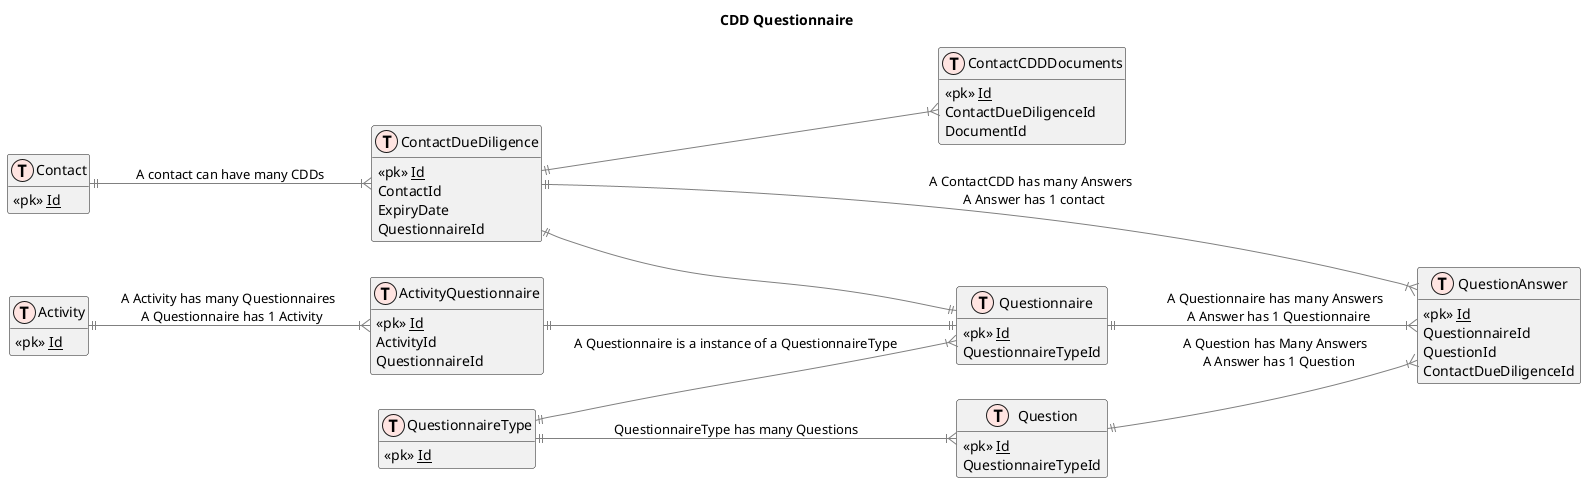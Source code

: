 @startuml

title CDD Questionnaire 

left to right direction

!define table(x) class x << (T,mistyrose) >>   
!define view(x) class x << (V,lightblue) >>   
!define table(x) class x << (T,mistyrose) >>  
!define tr(x) class x << (R,red) >>  
!define tf(x) class x << (F,darkorange) >>   
!define af(x) class x << (F,white) >>   
!define fn(x) class x << (F,plum) >>   
!define fs(x) class x << (F,tan) >>   
!define ft(x) class x << (F,wheat) >>   
!define if(x) class x << (F,gaisboro) >>   
!define p(x) class x << (P,indianred) >>   
!define pc(x) class x << (P,lemonshiffon) >>   
!define x(x) class x << (P,linen) >>     
!define primary_key(x) <<pk>> <u>x</u>
!define foreign_key(x) <<fk>> <b>x</b>
!define link( k, y) k }--||  y
hide methods   
hide stereotypes  
skinparam classarrowcolor gray  


table(Contact)
{
    primary_key(Id)
}

table( Activity)
{
    primary_key(Id)
}

table( ActivityQuestionnaire)
{
    primary_key(Id)
    ActivityId
    QuestionnaireId
}

table(ContactDueDiligence)
{
    primary_key(Id)
    ContactId
    ExpiryDate
    QuestionnaireId
}

table(ContactCDDDocuments)
{
    primary_key(Id)
    ContactDueDiligenceId
    DocumentId
}

table( QuestionnaireType)
{
    primary_key(Id)
}

table( Questionnaire)
{
    primary_key(Id)
    QuestionnaireTypeId
}

table( Question)
{
    primary_key(Id)
    QuestionnaireTypeId
}

table( QuestionAnswer)
{
    primary_key(Id)
    QuestionnaireId 
    QuestionId
    ContactDueDiligenceId
}

Contact ||--|{ ContactDueDiligence : A contact can have many CDDs

ContactDueDiligence ||--|| Questionnaire 
ContactDueDiligence ||--|{ ContactCDDDocuments
ContactDueDiligence ||--|{ QuestionAnswer : A ContactCDD has many Answers \n A Answer has 1 contact


Activity ||--|{ ActivityQuestionnaire : A Activity has many Questionnaires \n A Questionnaire has 1 Activity
ActivityQuestionnaire ||--|| Questionnaire

Questionnaire ||--|{ QuestionAnswer : A Questionnaire has many Answers \n A Answer has 1 Questionnaire
Question ||--|{ QuestionAnswer : A Question has Many Answers \n A Answer has 1 Question

QuestionnaireType ||--|{ Question : QuestionnaireType has many Questions
QuestionnaireType ||--|{ Questionnaire : A Questionnaire is a instance of a QuestionnaireType
@enduml